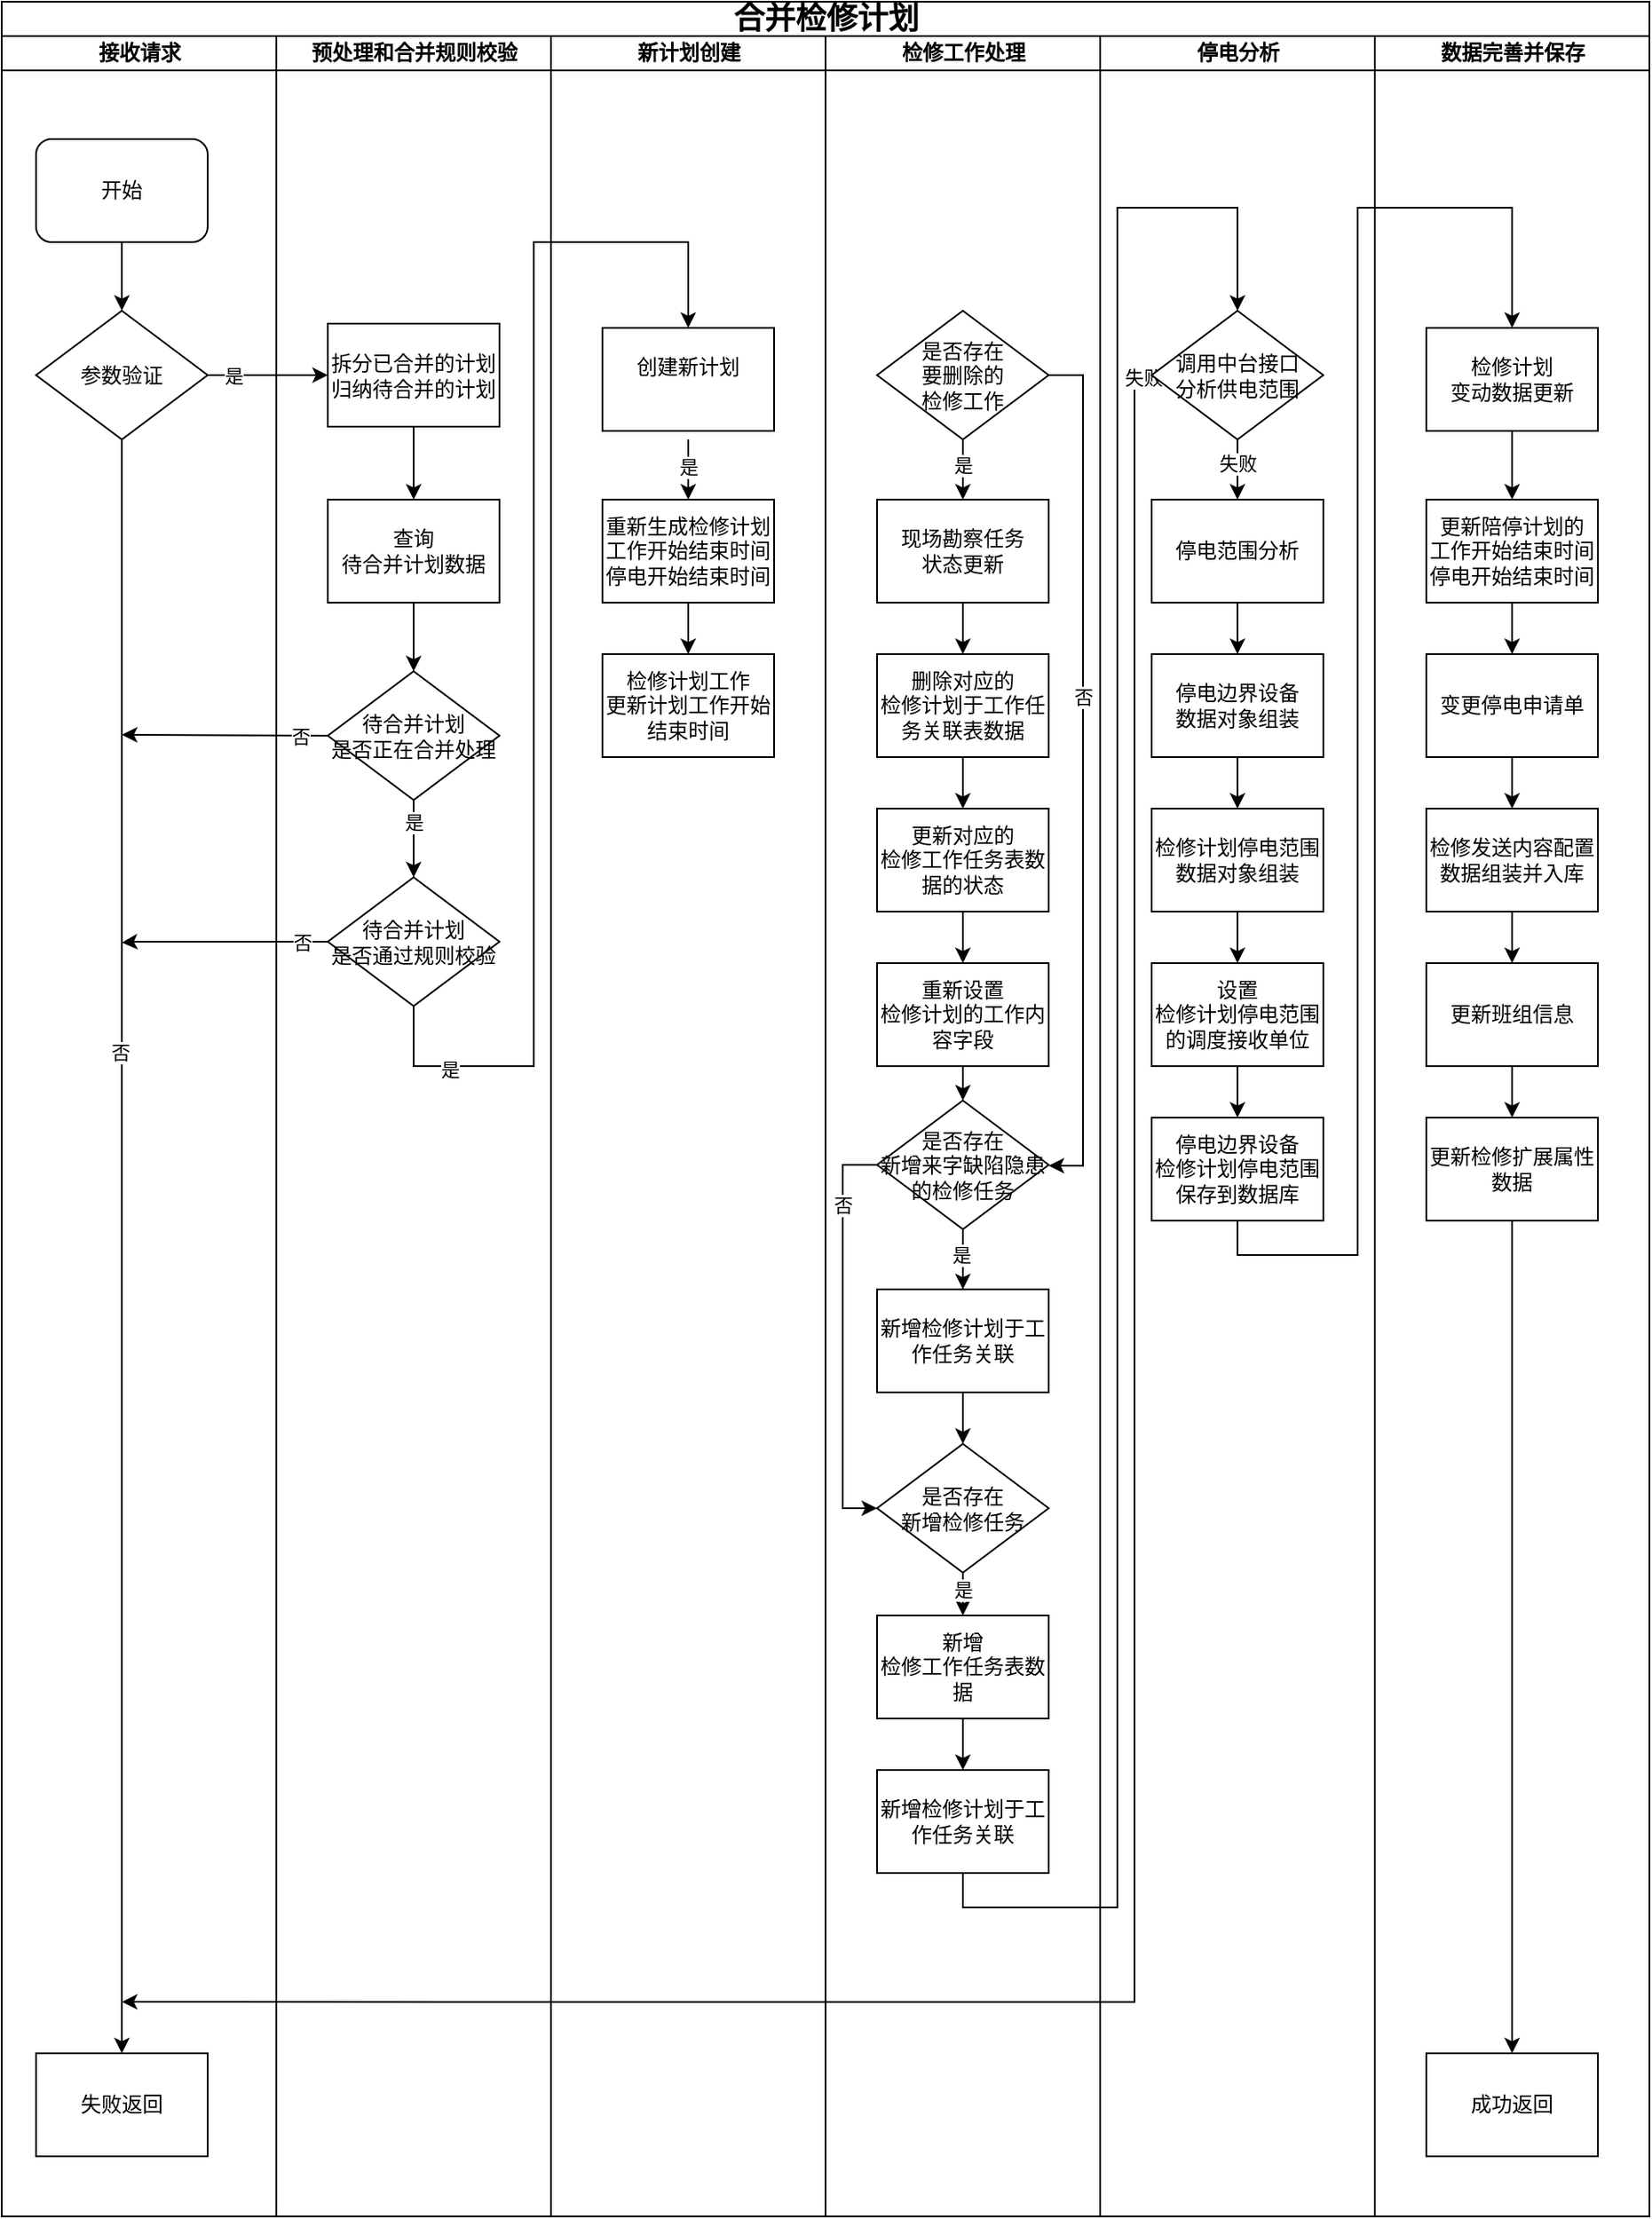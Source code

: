 <mxfile version="26.1.3">
  <diagram name="Page-1" id="74e2e168-ea6b-b213-b513-2b3c1d86103e">
    <mxGraphModel dx="1235" dy="655" grid="1" gridSize="10" guides="1" tooltips="1" connect="1" arrows="1" fold="1" page="1" pageScale="1" pageWidth="1100" pageHeight="850" background="none" math="0" shadow="0">
      <root>
        <mxCell id="0" />
        <mxCell id="1" parent="0" />
        <mxCell id="fE4-dgEbrBtRc29Lr3Ju-1" value="&lt;font style=&quot;font-size: 18px;&quot;&gt;合并检修计划&lt;/font&gt;" style="swimlane;html=1;childLayout=stackLayout;startSize=20;rounded=0;shadow=0;labelBackgroundColor=none;strokeWidth=1;fontFamily=Verdana;fontSize=8;align=center;" vertex="1" parent="1">
          <mxGeometry x="70" y="20" width="960" height="1290" as="geometry" />
        </mxCell>
        <mxCell id="fE4-dgEbrBtRc29Lr3Ju-2" value="接收请求" style="swimlane;html=1;startSize=20;" vertex="1" parent="fE4-dgEbrBtRc29Lr3Ju-1">
          <mxGeometry y="20" width="160" height="1270" as="geometry">
            <mxRectangle y="20" width="40" height="730" as="alternateBounds" />
          </mxGeometry>
        </mxCell>
        <mxCell id="fE4-dgEbrBtRc29Lr3Ju-3" style="edgeStyle=orthogonalEdgeStyle;rounded=0;orthogonalLoop=1;jettySize=auto;html=1;exitX=0.5;exitY=1;exitDx=0;exitDy=0;entryX=0.5;entryY=0;entryDx=0;entryDy=0;" edge="1" parent="fE4-dgEbrBtRc29Lr3Ju-2" source="fE4-dgEbrBtRc29Lr3Ju-4" target="fE4-dgEbrBtRc29Lr3Ju-5">
          <mxGeometry relative="1" as="geometry" />
        </mxCell>
        <mxCell id="fE4-dgEbrBtRc29Lr3Ju-4" value="&lt;font style=&quot;font-size: 12px;&quot;&gt;开始&lt;/font&gt;" style="rounded=1;whiteSpace=wrap;html=1;shadow=0;labelBackgroundColor=none;strokeWidth=1;fontFamily=Verdana;fontSize=8;align=center;" vertex="1" parent="fE4-dgEbrBtRc29Lr3Ju-2">
          <mxGeometry x="20" y="60" width="100" height="60" as="geometry" />
        </mxCell>
        <mxCell id="fE4-dgEbrBtRc29Lr3Ju-5" value="&lt;font style=&quot;font-size: 12px;&quot;&gt;参数验证&lt;/font&gt;" style="rhombus;whiteSpace=wrap;html=1;rounded=0;shadow=0;labelBackgroundColor=none;strokeWidth=1;fontFamily=Verdana;fontSize=8;align=center;" vertex="1" parent="fE4-dgEbrBtRc29Lr3Ju-2">
          <mxGeometry x="20" y="160" width="100" height="75" as="geometry" />
        </mxCell>
        <mxCell id="fE4-dgEbrBtRc29Lr3Ju-6" style="edgeStyle=orthogonalEdgeStyle;rounded=0;orthogonalLoop=1;jettySize=auto;html=1;exitX=0.5;exitY=1;exitDx=0;exitDy=0;entryX=0.5;entryY=0;entryDx=0;entryDy=0;" edge="1" parent="fE4-dgEbrBtRc29Lr3Ju-2" source="fE4-dgEbrBtRc29Lr3Ju-5" target="fE4-dgEbrBtRc29Lr3Ju-8">
          <mxGeometry relative="1" as="geometry">
            <mxPoint x="70" y="980" as="targetPoint" />
          </mxGeometry>
        </mxCell>
        <mxCell id="fE4-dgEbrBtRc29Lr3Ju-7" value="否" style="edgeLabel;html=1;align=center;verticalAlign=middle;resizable=0;points=[];" vertex="1" connectable="0" parent="fE4-dgEbrBtRc29Lr3Ju-6">
          <mxGeometry x="-0.24" y="-1" relative="1" as="geometry">
            <mxPoint as="offset" />
          </mxGeometry>
        </mxCell>
        <mxCell id="fE4-dgEbrBtRc29Lr3Ju-8" value="&lt;span style=&quot;font-size: 12px;&quot;&gt;失败返回&lt;/span&gt;" style="whiteSpace=wrap;html=1;fontSize=8;fontFamily=Verdana;rounded=0;shadow=0;labelBackgroundColor=none;strokeWidth=1;" vertex="1" parent="fE4-dgEbrBtRc29Lr3Ju-2">
          <mxGeometry x="20" y="1175" width="100" height="60" as="geometry" />
        </mxCell>
        <mxCell id="fE4-dgEbrBtRc29Lr3Ju-9" value="预处理和合并规则校验" style="swimlane;html=1;startSize=20;" vertex="1" parent="fE4-dgEbrBtRc29Lr3Ju-1">
          <mxGeometry x="160" y="20" width="160" height="1270" as="geometry" />
        </mxCell>
        <mxCell id="fE4-dgEbrBtRc29Lr3Ju-90" style="edgeStyle=orthogonalEdgeStyle;rounded=0;orthogonalLoop=1;jettySize=auto;html=1;exitX=0.5;exitY=1;exitDx=0;exitDy=0;entryX=0.5;entryY=0;entryDx=0;entryDy=0;" edge="1" parent="fE4-dgEbrBtRc29Lr3Ju-9" source="fE4-dgEbrBtRc29Lr3Ju-87">
          <mxGeometry relative="1" as="geometry">
            <mxPoint x="80" y="270" as="targetPoint" />
          </mxGeometry>
        </mxCell>
        <mxCell id="fE4-dgEbrBtRc29Lr3Ju-87" value="&lt;span style=&quot;font-size: 12px;&quot;&gt;拆分&lt;/span&gt;&lt;span style=&quot;font-size: 12px; background-color: transparent; color: light-dark(rgb(0, 0, 0), rgb(255, 255, 255));&quot;&gt;已合并的计划&lt;/span&gt;&lt;div&gt;&lt;span style=&quot;font-size: 12px;&quot;&gt;归纳待合并的计划&lt;/span&gt;&lt;/div&gt;" style="whiteSpace=wrap;html=1;fontSize=8;fontFamily=Verdana;rounded=0;shadow=0;labelBackgroundColor=none;strokeWidth=1;" vertex="1" parent="fE4-dgEbrBtRc29Lr3Ju-9">
          <mxGeometry x="30" y="167.5" width="100" height="60" as="geometry" />
        </mxCell>
        <mxCell id="fE4-dgEbrBtRc29Lr3Ju-95" style="edgeStyle=orthogonalEdgeStyle;rounded=0;orthogonalLoop=1;jettySize=auto;html=1;exitX=0;exitY=0.5;exitDx=0;exitDy=0;" edge="1" parent="fE4-dgEbrBtRc29Lr3Ju-9" source="fE4-dgEbrBtRc29Lr3Ju-92">
          <mxGeometry relative="1" as="geometry">
            <mxPoint x="-90" y="407" as="targetPoint" />
          </mxGeometry>
        </mxCell>
        <mxCell id="fE4-dgEbrBtRc29Lr3Ju-97" value="否" style="edgeLabel;html=1;align=center;verticalAlign=middle;resizable=0;points=[];" vertex="1" connectable="0" parent="fE4-dgEbrBtRc29Lr3Ju-95">
          <mxGeometry x="-0.728" relative="1" as="geometry">
            <mxPoint as="offset" />
          </mxGeometry>
        </mxCell>
        <mxCell id="fE4-dgEbrBtRc29Lr3Ju-96" style="edgeStyle=orthogonalEdgeStyle;rounded=0;orthogonalLoop=1;jettySize=auto;html=1;" edge="1" parent="fE4-dgEbrBtRc29Lr3Ju-9" source="fE4-dgEbrBtRc29Lr3Ju-93">
          <mxGeometry relative="1" as="geometry">
            <mxPoint x="-90" y="528" as="targetPoint" />
            <Array as="points">
              <mxPoint x="-80" y="528" />
              <mxPoint x="-90" y="528" />
            </Array>
          </mxGeometry>
        </mxCell>
        <mxCell id="fE4-dgEbrBtRc29Lr3Ju-98" value="否" style="edgeLabel;html=1;align=center;verticalAlign=middle;resizable=0;points=[];" vertex="1" connectable="0" parent="fE4-dgEbrBtRc29Lr3Ju-96">
          <mxGeometry x="-0.739" relative="1" as="geometry">
            <mxPoint as="offset" />
          </mxGeometry>
        </mxCell>
        <mxCell id="fE4-dgEbrBtRc29Lr3Ju-92" value="&lt;font style=&quot;font-size: 12px;&quot;&gt;待合并计划&lt;/font&gt;&lt;div&gt;&lt;font style=&quot;font-size: 12px;&quot;&gt;是否正在合并处理&lt;/font&gt;&lt;/div&gt;" style="rhombus;whiteSpace=wrap;html=1;rounded=0;shadow=0;labelBackgroundColor=none;strokeWidth=1;fontFamily=Verdana;fontSize=8;align=center;" vertex="1" parent="fE4-dgEbrBtRc29Lr3Ju-9">
          <mxGeometry x="30" y="370" width="100" height="75" as="geometry" />
        </mxCell>
        <mxCell id="fE4-dgEbrBtRc29Lr3Ju-93" value="&lt;span style=&quot;font-size: 12px;&quot;&gt;待合并计划&lt;/span&gt;&lt;div&gt;&lt;span style=&quot;font-size: 12px;&quot;&gt;是否通过规则校验&lt;/span&gt;&lt;/div&gt;" style="rhombus;whiteSpace=wrap;html=1;rounded=0;shadow=0;labelBackgroundColor=none;strokeWidth=1;fontFamily=Verdana;fontSize=8;align=center;" vertex="1" parent="fE4-dgEbrBtRc29Lr3Ju-9">
          <mxGeometry x="30" y="490" width="100" height="75" as="geometry" />
        </mxCell>
        <mxCell id="fE4-dgEbrBtRc29Lr3Ju-94" style="edgeStyle=orthogonalEdgeStyle;rounded=0;orthogonalLoop=1;jettySize=auto;html=1;exitX=0.5;exitY=1;exitDx=0;exitDy=0;" edge="1" parent="fE4-dgEbrBtRc29Lr3Ju-9" source="fE4-dgEbrBtRc29Lr3Ju-92" target="fE4-dgEbrBtRc29Lr3Ju-93">
          <mxGeometry relative="1" as="geometry" />
        </mxCell>
        <mxCell id="fE4-dgEbrBtRc29Lr3Ju-99" value="是" style="edgeLabel;html=1;align=center;verticalAlign=middle;resizable=0;points=[];" vertex="1" connectable="0" parent="fE4-dgEbrBtRc29Lr3Ju-94">
          <mxGeometry x="-0.415" relative="1" as="geometry">
            <mxPoint as="offset" />
          </mxGeometry>
        </mxCell>
        <mxCell id="fE4-dgEbrBtRc29Lr3Ju-104" style="edgeStyle=orthogonalEdgeStyle;rounded=0;orthogonalLoop=1;jettySize=auto;html=1;exitX=0.5;exitY=1;exitDx=0;exitDy=0;" edge="1" parent="fE4-dgEbrBtRc29Lr3Ju-9" source="fE4-dgEbrBtRc29Lr3Ju-103" target="fE4-dgEbrBtRc29Lr3Ju-92">
          <mxGeometry relative="1" as="geometry" />
        </mxCell>
        <mxCell id="fE4-dgEbrBtRc29Lr3Ju-103" value="&lt;span style=&quot;font-size: 12px;&quot;&gt;查询&lt;/span&gt;&lt;div&gt;&lt;span style=&quot;font-size: 12px;&quot;&gt;待合并计划数据&lt;/span&gt;&lt;/div&gt;" style="whiteSpace=wrap;html=1;fontSize=8;fontFamily=Verdana;rounded=0;shadow=0;labelBackgroundColor=none;strokeWidth=1;" vertex="1" parent="fE4-dgEbrBtRc29Lr3Ju-9">
          <mxGeometry x="30" y="270" width="100" height="60" as="geometry" />
        </mxCell>
        <mxCell id="fE4-dgEbrBtRc29Lr3Ju-13" value="新计划创建" style="swimlane;html=1;startSize=20;" vertex="1" parent="fE4-dgEbrBtRc29Lr3Ju-1">
          <mxGeometry x="320" y="20" width="160" height="1270" as="geometry" />
        </mxCell>
        <mxCell id="fE4-dgEbrBtRc29Lr3Ju-14" style="edgeStyle=orthogonalEdgeStyle;rounded=0;orthogonalLoop=1;jettySize=auto;html=1;exitX=0.5;exitY=1;exitDx=0;exitDy=0;entryX=0.5;entryY=0;entryDx=0;entryDy=0;" edge="1" parent="fE4-dgEbrBtRc29Lr3Ju-13" target="fE4-dgEbrBtRc29Lr3Ju-18">
          <mxGeometry relative="1" as="geometry">
            <mxPoint x="80" y="235" as="sourcePoint" />
          </mxGeometry>
        </mxCell>
        <mxCell id="fE4-dgEbrBtRc29Lr3Ju-15" value="是" style="edgeLabel;html=1;align=center;verticalAlign=middle;resizable=0;points=[];" vertex="1" connectable="0" parent="fE4-dgEbrBtRc29Lr3Ju-14">
          <mxGeometry x="-0.16" relative="1" as="geometry">
            <mxPoint y="1" as="offset" />
          </mxGeometry>
        </mxCell>
        <mxCell id="fE4-dgEbrBtRc29Lr3Ju-17" style="edgeStyle=orthogonalEdgeStyle;rounded=0;orthogonalLoop=1;jettySize=auto;html=1;exitX=0.5;exitY=1;exitDx=0;exitDy=0;entryX=0.5;entryY=0;entryDx=0;entryDy=0;" edge="1" parent="fE4-dgEbrBtRc29Lr3Ju-13" source="fE4-dgEbrBtRc29Lr3Ju-18" target="fE4-dgEbrBtRc29Lr3Ju-20">
          <mxGeometry relative="1" as="geometry" />
        </mxCell>
        <mxCell id="fE4-dgEbrBtRc29Lr3Ju-18" value="&lt;span style=&quot;font-size: 12px;&quot;&gt;重新生成检修计划&lt;/span&gt;&lt;div&gt;&lt;span style=&quot;font-size: 12px;&quot;&gt;工作开始结束时间&lt;/span&gt;&lt;/div&gt;&lt;div&gt;&lt;span style=&quot;font-size: 12px;&quot;&gt;停电开始结束时间&lt;/span&gt;&lt;/div&gt;" style="whiteSpace=wrap;html=1;fontSize=8;fontFamily=Verdana;rounded=0;shadow=0;labelBackgroundColor=none;strokeWidth=1;" vertex="1" parent="fE4-dgEbrBtRc29Lr3Ju-13">
          <mxGeometry x="30" y="270" width="100" height="60" as="geometry" />
        </mxCell>
        <mxCell id="fE4-dgEbrBtRc29Lr3Ju-20" value="&lt;span style=&quot;font-size: 12px;&quot;&gt;检修计划工作&lt;/span&gt;&lt;div&gt;&lt;span style=&quot;font-size: 12px;&quot;&gt;更新&lt;/span&gt;&lt;span style=&quot;font-size: 12px; background-color: transparent; color: light-dark(rgb(0, 0, 0), rgb(255, 255, 255));&quot;&gt;计划工作开始结束时间&lt;/span&gt;&lt;/div&gt;" style="whiteSpace=wrap;html=1;fontSize=8;fontFamily=Verdana;rounded=0;shadow=0;labelBackgroundColor=none;strokeWidth=1;" vertex="1" parent="fE4-dgEbrBtRc29Lr3Ju-13">
          <mxGeometry x="30" y="360" width="100" height="60" as="geometry" />
        </mxCell>
        <mxCell id="fE4-dgEbrBtRc29Lr3Ju-100" value="&lt;span style=&quot;font-size: 12px;&quot;&gt;创建新计划&lt;br&gt;&lt;br&gt;&lt;/span&gt;" style="whiteSpace=wrap;html=1;fontSize=8;fontFamily=Verdana;rounded=0;shadow=0;labelBackgroundColor=none;strokeWidth=1;" vertex="1" parent="fE4-dgEbrBtRc29Lr3Ju-13">
          <mxGeometry x="30" y="170" width="100" height="60" as="geometry" />
        </mxCell>
        <mxCell id="fE4-dgEbrBtRc29Lr3Ju-21" value="检修工作处理" style="swimlane;html=1;startSize=20;" vertex="1" parent="fE4-dgEbrBtRc29Lr3Ju-1">
          <mxGeometry x="480" y="20" width="160" height="1270" as="geometry" />
        </mxCell>
        <mxCell id="fE4-dgEbrBtRc29Lr3Ju-22" style="edgeStyle=orthogonalEdgeStyle;rounded=0;orthogonalLoop=1;jettySize=auto;html=1;exitX=0.5;exitY=1;exitDx=0;exitDy=0;entryX=0.5;entryY=0;entryDx=0;entryDy=0;" edge="1" parent="fE4-dgEbrBtRc29Lr3Ju-21" source="fE4-dgEbrBtRc29Lr3Ju-26" target="fE4-dgEbrBtRc29Lr3Ju-28">
          <mxGeometry relative="1" as="geometry" />
        </mxCell>
        <mxCell id="fE4-dgEbrBtRc29Lr3Ju-23" value="是" style="edgeLabel;html=1;align=center;verticalAlign=middle;resizable=0;points=[];" vertex="1" connectable="0" parent="fE4-dgEbrBtRc29Lr3Ju-22">
          <mxGeometry x="-0.092" relative="1" as="geometry">
            <mxPoint y="-1" as="offset" />
          </mxGeometry>
        </mxCell>
        <mxCell id="fE4-dgEbrBtRc29Lr3Ju-24" style="edgeStyle=orthogonalEdgeStyle;rounded=0;orthogonalLoop=1;jettySize=auto;html=1;exitX=1;exitY=0.5;exitDx=0;exitDy=0;entryX=1;entryY=0.5;entryDx=0;entryDy=0;" edge="1" parent="fE4-dgEbrBtRc29Lr3Ju-21" source="fE4-dgEbrBtRc29Lr3Ju-26" target="fE4-dgEbrBtRc29Lr3Ju-42">
          <mxGeometry relative="1" as="geometry">
            <mxPoint x="140" y="660" as="targetPoint" />
            <Array as="points">
              <mxPoint x="150" y="197" />
              <mxPoint x="150" y="658" />
              <mxPoint x="130" y="658" />
            </Array>
          </mxGeometry>
        </mxCell>
        <mxCell id="fE4-dgEbrBtRc29Lr3Ju-25" value="否" style="edgeLabel;html=1;align=center;verticalAlign=middle;resizable=0;points=[];" vertex="1" connectable="0" parent="fE4-dgEbrBtRc29Lr3Ju-24">
          <mxGeometry x="-0.174" relative="1" as="geometry">
            <mxPoint as="offset" />
          </mxGeometry>
        </mxCell>
        <mxCell id="fE4-dgEbrBtRc29Lr3Ju-26" value="&lt;span style=&quot;font-size: 12px;&quot;&gt;是否存在&lt;br&gt;要删除的&lt;/span&gt;&lt;div&gt;&lt;span style=&quot;font-size: 12px;&quot;&gt;检修工作&lt;/span&gt;&lt;/div&gt;" style="rhombus;whiteSpace=wrap;html=1;rounded=0;shadow=0;labelBackgroundColor=none;strokeWidth=1;fontFamily=Verdana;fontSize=8;align=center;" vertex="1" parent="fE4-dgEbrBtRc29Lr3Ju-21">
          <mxGeometry x="30" y="160" width="100" height="75" as="geometry" />
        </mxCell>
        <mxCell id="fE4-dgEbrBtRc29Lr3Ju-27" style="edgeStyle=orthogonalEdgeStyle;rounded=0;orthogonalLoop=1;jettySize=auto;html=1;exitX=0.5;exitY=1;exitDx=0;exitDy=0;" edge="1" parent="fE4-dgEbrBtRc29Lr3Ju-21" source="fE4-dgEbrBtRc29Lr3Ju-28" target="fE4-dgEbrBtRc29Lr3Ju-30">
          <mxGeometry relative="1" as="geometry" />
        </mxCell>
        <mxCell id="fE4-dgEbrBtRc29Lr3Ju-28" value="&lt;span style=&quot;font-size: 12px;&quot;&gt;现场勘察任务&lt;/span&gt;&lt;div&gt;&lt;span style=&quot;font-size: 12px;&quot;&gt;状态更新&lt;/span&gt;&lt;/div&gt;" style="whiteSpace=wrap;html=1;fontSize=8;fontFamily=Verdana;rounded=0;shadow=0;labelBackgroundColor=none;strokeWidth=1;" vertex="1" parent="fE4-dgEbrBtRc29Lr3Ju-21">
          <mxGeometry x="30" y="270" width="100" height="60" as="geometry" />
        </mxCell>
        <mxCell id="fE4-dgEbrBtRc29Lr3Ju-29" style="edgeStyle=orthogonalEdgeStyle;rounded=0;orthogonalLoop=1;jettySize=auto;html=1;exitX=0.5;exitY=1;exitDx=0;exitDy=0;entryX=0.5;entryY=0;entryDx=0;entryDy=0;" edge="1" parent="fE4-dgEbrBtRc29Lr3Ju-21" source="fE4-dgEbrBtRc29Lr3Ju-30" target="fE4-dgEbrBtRc29Lr3Ju-32">
          <mxGeometry relative="1" as="geometry" />
        </mxCell>
        <mxCell id="fE4-dgEbrBtRc29Lr3Ju-30" value="&lt;span style=&quot;font-size: 12px;&quot;&gt;删除对应的&lt;/span&gt;&lt;div&gt;&lt;span style=&quot;font-size: 12px;&quot;&gt;检修计划于工作任务关联表数据&lt;/span&gt;&lt;/div&gt;" style="whiteSpace=wrap;html=1;fontSize=8;fontFamily=Verdana;rounded=0;shadow=0;labelBackgroundColor=none;strokeWidth=1;" vertex="1" parent="fE4-dgEbrBtRc29Lr3Ju-21">
          <mxGeometry x="30" y="360" width="100" height="60" as="geometry" />
        </mxCell>
        <mxCell id="fE4-dgEbrBtRc29Lr3Ju-31" style="edgeStyle=orthogonalEdgeStyle;rounded=0;orthogonalLoop=1;jettySize=auto;html=1;exitX=0.5;exitY=1;exitDx=0;exitDy=0;entryX=0.5;entryY=0;entryDx=0;entryDy=0;" edge="1" parent="fE4-dgEbrBtRc29Lr3Ju-21" source="fE4-dgEbrBtRc29Lr3Ju-32" target="fE4-dgEbrBtRc29Lr3Ju-34">
          <mxGeometry relative="1" as="geometry" />
        </mxCell>
        <mxCell id="fE4-dgEbrBtRc29Lr3Ju-32" value="&lt;span style=&quot;font-size: 12px;&quot;&gt;更新对应的&lt;/span&gt;&lt;div&gt;&lt;span style=&quot;font-size: 12px;&quot;&gt;检修工作任务表数据的状态&lt;/span&gt;&lt;/div&gt;" style="whiteSpace=wrap;html=1;fontSize=8;fontFamily=Verdana;rounded=0;shadow=0;labelBackgroundColor=none;strokeWidth=1;" vertex="1" parent="fE4-dgEbrBtRc29Lr3Ju-21">
          <mxGeometry x="30" y="450" width="100" height="60" as="geometry" />
        </mxCell>
        <mxCell id="fE4-dgEbrBtRc29Lr3Ju-33" style="edgeStyle=orthogonalEdgeStyle;rounded=0;orthogonalLoop=1;jettySize=auto;html=1;exitX=0.5;exitY=1;exitDx=0;exitDy=0;entryX=0.5;entryY=0;entryDx=0;entryDy=0;" edge="1" parent="fE4-dgEbrBtRc29Lr3Ju-21" source="fE4-dgEbrBtRc29Lr3Ju-34" target="fE4-dgEbrBtRc29Lr3Ju-42">
          <mxGeometry relative="1" as="geometry" />
        </mxCell>
        <mxCell id="fE4-dgEbrBtRc29Lr3Ju-34" value="&lt;span style=&quot;font-size: 12px;&quot;&gt;重新设置&lt;/span&gt;&lt;div&gt;&lt;span style=&quot;font-size: 12px;&quot;&gt;检修计划的工作内容字段&lt;/span&gt;&lt;/div&gt;" style="whiteSpace=wrap;html=1;fontSize=8;fontFamily=Verdana;rounded=0;shadow=0;labelBackgroundColor=none;strokeWidth=1;" vertex="1" parent="fE4-dgEbrBtRc29Lr3Ju-21">
          <mxGeometry x="30" y="540" width="100" height="60" as="geometry" />
        </mxCell>
        <mxCell id="fE4-dgEbrBtRc29Lr3Ju-35" value="&lt;span style=&quot;font-size: 12px;&quot;&gt;是否存在&lt;/span&gt;&lt;div&gt;&lt;span style=&quot;font-size: 12px;&quot;&gt;新增&lt;/span&gt;&lt;span style=&quot;font-size: 12px; background-color: transparent; color: light-dark(rgb(0, 0, 0), rgb(255, 255, 255));&quot;&gt;检修任务&lt;/span&gt;&lt;/div&gt;" style="rhombus;whiteSpace=wrap;html=1;rounded=0;shadow=0;labelBackgroundColor=none;strokeWidth=1;fontFamily=Verdana;fontSize=8;align=center;" vertex="1" parent="fE4-dgEbrBtRc29Lr3Ju-21">
          <mxGeometry x="30" y="820" width="100" height="75" as="geometry" />
        </mxCell>
        <mxCell id="fE4-dgEbrBtRc29Lr3Ju-36" value="&lt;div&gt;&lt;span style=&quot;font-size: 12px;&quot;&gt;新增&lt;/span&gt;&lt;/div&gt;&lt;div&gt;&lt;span style=&quot;font-size: 12px;&quot;&gt;检修工作任务表数据&lt;/span&gt;&lt;/div&gt;" style="whiteSpace=wrap;html=1;fontSize=8;fontFamily=Verdana;rounded=0;shadow=0;labelBackgroundColor=none;strokeWidth=1;" vertex="1" parent="fE4-dgEbrBtRc29Lr3Ju-21">
          <mxGeometry x="30" y="920" width="100" height="60" as="geometry" />
        </mxCell>
        <mxCell id="fE4-dgEbrBtRc29Lr3Ju-37" value="&lt;span style=&quot;font-size: 12px;&quot;&gt;新增检修计划于工作任务关联&lt;/span&gt;" style="whiteSpace=wrap;html=1;fontSize=8;fontFamily=Verdana;rounded=0;shadow=0;labelBackgroundColor=none;strokeWidth=1;" vertex="1" parent="fE4-dgEbrBtRc29Lr3Ju-21">
          <mxGeometry x="30" y="1010" width="100" height="60" as="geometry" />
        </mxCell>
        <mxCell id="fE4-dgEbrBtRc29Lr3Ju-38" style="edgeStyle=orthogonalEdgeStyle;rounded=0;orthogonalLoop=1;jettySize=auto;html=1;entryX=1;entryY=0.5;entryDx=0;entryDy=0;" edge="1" parent="fE4-dgEbrBtRc29Lr3Ju-21" source="fE4-dgEbrBtRc29Lr3Ju-39" target="fE4-dgEbrBtRc29Lr3Ju-42">
          <mxGeometry relative="1" as="geometry">
            <Array as="points">
              <mxPoint x="80" y="657" />
            </Array>
          </mxGeometry>
        </mxCell>
        <mxCell id="fE4-dgEbrBtRc29Lr3Ju-39" value="&lt;div&gt;&lt;span style=&quot;font-size: 12px;&quot;&gt;新增检修计划于工作任务关联&lt;/span&gt;&lt;/div&gt;" style="whiteSpace=wrap;html=1;fontSize=8;fontFamily=Verdana;rounded=0;shadow=0;labelBackgroundColor=none;strokeWidth=1;" vertex="1" parent="fE4-dgEbrBtRc29Lr3Ju-21">
          <mxGeometry x="30" y="730" width="100" height="60" as="geometry" />
        </mxCell>
        <mxCell id="fE4-dgEbrBtRc29Lr3Ju-40" style="edgeStyle=orthogonalEdgeStyle;rounded=0;orthogonalLoop=1;jettySize=auto;html=1;exitX=0;exitY=0.5;exitDx=0;exitDy=0;entryX=0;entryY=0.5;entryDx=0;entryDy=0;" edge="1" parent="fE4-dgEbrBtRc29Lr3Ju-21" source="fE4-dgEbrBtRc29Lr3Ju-42" target="fE4-dgEbrBtRc29Lr3Ju-35">
          <mxGeometry relative="1" as="geometry" />
        </mxCell>
        <mxCell id="fE4-dgEbrBtRc29Lr3Ju-41" value="否" style="edgeLabel;html=1;align=center;verticalAlign=middle;resizable=0;points=[];" vertex="1" connectable="0" parent="fE4-dgEbrBtRc29Lr3Ju-40">
          <mxGeometry x="-0.637" relative="1" as="geometry">
            <mxPoint as="offset" />
          </mxGeometry>
        </mxCell>
        <mxCell id="fE4-dgEbrBtRc29Lr3Ju-42" value="&lt;span style=&quot;font-size: 12px;&quot;&gt;是否存在&lt;/span&gt;&lt;div&gt;&lt;span style=&quot;font-size: 12px;&quot;&gt;新增来字缺陷隐患&lt;/span&gt;&lt;/div&gt;&lt;div&gt;&lt;span style=&quot;font-size: 12px;&quot;&gt;的检修任务&lt;/span&gt;&lt;/div&gt;" style="rhombus;whiteSpace=wrap;html=1;rounded=0;shadow=0;labelBackgroundColor=none;strokeWidth=1;fontFamily=Verdana;fontSize=8;align=center;" vertex="1" parent="fE4-dgEbrBtRc29Lr3Ju-21">
          <mxGeometry x="30" y="620" width="100" height="75" as="geometry" />
        </mxCell>
        <mxCell id="fE4-dgEbrBtRc29Lr3Ju-43" style="edgeStyle=orthogonalEdgeStyle;rounded=0;orthogonalLoop=1;jettySize=auto;html=1;exitX=0.5;exitY=1;exitDx=0;exitDy=0;entryX=0.5;entryY=0;entryDx=0;entryDy=0;" edge="1" parent="fE4-dgEbrBtRc29Lr3Ju-21" source="fE4-dgEbrBtRc29Lr3Ju-35" target="fE4-dgEbrBtRc29Lr3Ju-36">
          <mxGeometry relative="1" as="geometry" />
        </mxCell>
        <mxCell id="fE4-dgEbrBtRc29Lr3Ju-44" value="是" style="edgeLabel;html=1;align=center;verticalAlign=middle;resizable=0;points=[];" vertex="1" connectable="0" parent="fE4-dgEbrBtRc29Lr3Ju-43">
          <mxGeometry x="-0.2" relative="1" as="geometry">
            <mxPoint as="offset" />
          </mxGeometry>
        </mxCell>
        <mxCell id="fE4-dgEbrBtRc29Lr3Ju-45" style="edgeStyle=orthogonalEdgeStyle;rounded=0;orthogonalLoop=1;jettySize=auto;html=1;exitX=0.5;exitY=1;exitDx=0;exitDy=0;entryX=0.5;entryY=0;entryDx=0;entryDy=0;" edge="1" parent="fE4-dgEbrBtRc29Lr3Ju-21" source="fE4-dgEbrBtRc29Lr3Ju-36" target="fE4-dgEbrBtRc29Lr3Ju-37">
          <mxGeometry relative="1" as="geometry" />
        </mxCell>
        <mxCell id="fE4-dgEbrBtRc29Lr3Ju-46" style="edgeStyle=orthogonalEdgeStyle;rounded=0;orthogonalLoop=1;jettySize=auto;html=1;exitX=0.5;exitY=1;exitDx=0;exitDy=0;entryX=0.5;entryY=0;entryDx=0;entryDy=0;" edge="1" parent="fE4-dgEbrBtRc29Lr3Ju-21" source="fE4-dgEbrBtRc29Lr3Ju-39" target="fE4-dgEbrBtRc29Lr3Ju-35">
          <mxGeometry relative="1" as="geometry">
            <mxPoint x="240" y="360" as="targetPoint" />
          </mxGeometry>
        </mxCell>
        <mxCell id="fE4-dgEbrBtRc29Lr3Ju-47" style="edgeStyle=orthogonalEdgeStyle;rounded=0;orthogonalLoop=1;jettySize=auto;html=1;exitX=0.5;exitY=1;exitDx=0;exitDy=0;entryX=0.5;entryY=0;entryDx=0;entryDy=0;" edge="1" parent="fE4-dgEbrBtRc29Lr3Ju-21" source="fE4-dgEbrBtRc29Lr3Ju-42" target="fE4-dgEbrBtRc29Lr3Ju-39">
          <mxGeometry relative="1" as="geometry" />
        </mxCell>
        <mxCell id="fE4-dgEbrBtRc29Lr3Ju-48" value="是" style="edgeLabel;html=1;align=center;verticalAlign=middle;resizable=0;points=[];" vertex="1" connectable="0" parent="fE4-dgEbrBtRc29Lr3Ju-47">
          <mxGeometry x="-0.168" y="-1" relative="1" as="geometry">
            <mxPoint as="offset" />
          </mxGeometry>
        </mxCell>
        <mxCell id="fE4-dgEbrBtRc29Lr3Ju-49" value="停电分析" style="swimlane;html=1;startSize=20;" vertex="1" parent="fE4-dgEbrBtRc29Lr3Ju-1">
          <mxGeometry x="640" y="20" width="160" height="1270" as="geometry" />
        </mxCell>
        <mxCell id="fE4-dgEbrBtRc29Lr3Ju-50" style="edgeStyle=orthogonalEdgeStyle;rounded=0;orthogonalLoop=1;jettySize=auto;html=1;exitX=0.5;exitY=1;exitDx=0;exitDy=0;entryX=0.5;entryY=0;entryDx=0;entryDy=0;" edge="1" parent="fE4-dgEbrBtRc29Lr3Ju-49" source="fE4-dgEbrBtRc29Lr3Ju-54" target="fE4-dgEbrBtRc29Lr3Ju-56">
          <mxGeometry relative="1" as="geometry" />
        </mxCell>
        <mxCell id="fE4-dgEbrBtRc29Lr3Ju-51" value="失败" style="edgeLabel;html=1;align=center;verticalAlign=middle;resizable=0;points=[];" vertex="1" connectable="0" parent="fE4-dgEbrBtRc29Lr3Ju-50">
          <mxGeometry x="-0.215" relative="1" as="geometry">
            <mxPoint as="offset" />
          </mxGeometry>
        </mxCell>
        <mxCell id="fE4-dgEbrBtRc29Lr3Ju-52" style="edgeStyle=orthogonalEdgeStyle;rounded=0;orthogonalLoop=1;jettySize=auto;html=1;exitX=0;exitY=0.5;exitDx=0;exitDy=0;" edge="1" parent="fE4-dgEbrBtRc29Lr3Ju-49" source="fE4-dgEbrBtRc29Lr3Ju-54">
          <mxGeometry relative="1" as="geometry">
            <mxPoint x="-570" y="1145.053" as="targetPoint" />
            <Array as="points">
              <mxPoint x="20" y="197" />
              <mxPoint x="20" y="1145" />
            </Array>
          </mxGeometry>
        </mxCell>
        <mxCell id="fE4-dgEbrBtRc29Lr3Ju-53" value="失败" style="edgeLabel;html=1;align=center;verticalAlign=middle;resizable=0;points=[];" vertex="1" connectable="0" parent="fE4-dgEbrBtRc29Lr3Ju-52">
          <mxGeometry x="-0.993" y="1" relative="1" as="geometry">
            <mxPoint as="offset" />
          </mxGeometry>
        </mxCell>
        <mxCell id="fE4-dgEbrBtRc29Lr3Ju-54" value="&lt;span style=&quot;font-size: 12px;&quot;&gt;调用中台接口&lt;/span&gt;&lt;div&gt;&lt;span style=&quot;font-size: 12px;&quot;&gt;分析供电范围&lt;/span&gt;&lt;/div&gt;" style="rhombus;whiteSpace=wrap;html=1;rounded=0;shadow=0;labelBackgroundColor=none;strokeWidth=1;fontFamily=Verdana;fontSize=8;align=center;" vertex="1" parent="fE4-dgEbrBtRc29Lr3Ju-49">
          <mxGeometry x="30" y="160" width="100" height="75" as="geometry" />
        </mxCell>
        <mxCell id="fE4-dgEbrBtRc29Lr3Ju-55" style="edgeStyle=orthogonalEdgeStyle;rounded=0;orthogonalLoop=1;jettySize=auto;html=1;exitX=0.5;exitY=1;exitDx=0;exitDy=0;entryX=0.5;entryY=0;entryDx=0;entryDy=0;" edge="1" parent="fE4-dgEbrBtRc29Lr3Ju-49" source="fE4-dgEbrBtRc29Lr3Ju-56" target="fE4-dgEbrBtRc29Lr3Ju-58">
          <mxGeometry relative="1" as="geometry" />
        </mxCell>
        <mxCell id="fE4-dgEbrBtRc29Lr3Ju-56" value="&lt;div&gt;&lt;span style=&quot;font-size: 12px;&quot;&gt;停电范围分析&lt;/span&gt;&lt;/div&gt;" style="whiteSpace=wrap;html=1;fontSize=8;fontFamily=Verdana;rounded=0;shadow=0;labelBackgroundColor=none;strokeWidth=1;" vertex="1" parent="fE4-dgEbrBtRc29Lr3Ju-49">
          <mxGeometry x="30" y="270" width="100" height="60" as="geometry" />
        </mxCell>
        <mxCell id="fE4-dgEbrBtRc29Lr3Ju-57" style="edgeStyle=orthogonalEdgeStyle;rounded=0;orthogonalLoop=1;jettySize=auto;html=1;exitX=0.5;exitY=1;exitDx=0;exitDy=0;entryX=0.5;entryY=0;entryDx=0;entryDy=0;" edge="1" parent="fE4-dgEbrBtRc29Lr3Ju-49" source="fE4-dgEbrBtRc29Lr3Ju-58" target="fE4-dgEbrBtRc29Lr3Ju-60">
          <mxGeometry relative="1" as="geometry" />
        </mxCell>
        <mxCell id="fE4-dgEbrBtRc29Lr3Ju-58" value="&lt;div&gt;&lt;span style=&quot;font-size: 12px;&quot;&gt;停电边界设备&lt;/span&gt;&lt;/div&gt;&lt;div&gt;&lt;span style=&quot;font-size: 12px;&quot;&gt;数据对象组装&lt;/span&gt;&lt;/div&gt;" style="whiteSpace=wrap;html=1;fontSize=8;fontFamily=Verdana;rounded=0;shadow=0;labelBackgroundColor=none;strokeWidth=1;" vertex="1" parent="fE4-dgEbrBtRc29Lr3Ju-49">
          <mxGeometry x="30" y="360" width="100" height="60" as="geometry" />
        </mxCell>
        <mxCell id="fE4-dgEbrBtRc29Lr3Ju-59" style="edgeStyle=orthogonalEdgeStyle;rounded=0;orthogonalLoop=1;jettySize=auto;html=1;exitX=0.5;exitY=1;exitDx=0;exitDy=0;entryX=0.5;entryY=0;entryDx=0;entryDy=0;" edge="1" parent="fE4-dgEbrBtRc29Lr3Ju-49" source="fE4-dgEbrBtRc29Lr3Ju-60" target="fE4-dgEbrBtRc29Lr3Ju-62">
          <mxGeometry relative="1" as="geometry" />
        </mxCell>
        <mxCell id="fE4-dgEbrBtRc29Lr3Ju-60" value="&lt;div&gt;&lt;span style=&quot;font-size: 12px;&quot;&gt;检修计划停电范围&lt;/span&gt;&lt;/div&gt;&lt;div&gt;&lt;span style=&quot;font-size: 12px;&quot;&gt;数据对象组装&lt;/span&gt;&lt;/div&gt;" style="whiteSpace=wrap;html=1;fontSize=8;fontFamily=Verdana;rounded=0;shadow=0;labelBackgroundColor=none;strokeWidth=1;" vertex="1" parent="fE4-dgEbrBtRc29Lr3Ju-49">
          <mxGeometry x="30" y="450" width="100" height="60" as="geometry" />
        </mxCell>
        <mxCell id="fE4-dgEbrBtRc29Lr3Ju-61" value="" style="edgeStyle=orthogonalEdgeStyle;rounded=0;orthogonalLoop=1;jettySize=auto;html=1;" edge="1" parent="fE4-dgEbrBtRc29Lr3Ju-49" source="fE4-dgEbrBtRc29Lr3Ju-62" target="fE4-dgEbrBtRc29Lr3Ju-63">
          <mxGeometry relative="1" as="geometry" />
        </mxCell>
        <mxCell id="fE4-dgEbrBtRc29Lr3Ju-62" value="&lt;span style=&quot;font-size: 12px;&quot;&gt;设置&lt;/span&gt;&lt;div&gt;&lt;span style=&quot;font-size: 12px;&quot;&gt;检修计划停电范围&lt;/span&gt;&lt;/div&gt;&lt;div&gt;&lt;span style=&quot;font-size: 12px;&quot;&gt;的调度接收单位&lt;/span&gt;&lt;/div&gt;" style="whiteSpace=wrap;html=1;fontSize=8;fontFamily=Verdana;rounded=0;shadow=0;labelBackgroundColor=none;strokeWidth=1;" vertex="1" parent="fE4-dgEbrBtRc29Lr3Ju-49">
          <mxGeometry x="30" y="540" width="100" height="60" as="geometry" />
        </mxCell>
        <mxCell id="fE4-dgEbrBtRc29Lr3Ju-63" value="&lt;div&gt;&lt;span style=&quot;font-size: 12px;&quot;&gt;停电边界设备&lt;/span&gt;&lt;/div&gt;&lt;div&gt;&lt;span style=&quot;font-size: 12px;&quot;&gt;检修计划停电范围&lt;/span&gt;&lt;span style=&quot;font-size: 12px;&quot;&gt;&lt;/span&gt;&lt;/div&gt;&lt;div&gt;&lt;span style=&quot;font-size: 12px;&quot;&gt;保存到数据库&lt;/span&gt;&lt;/div&gt;" style="whiteSpace=wrap;html=1;fontSize=8;fontFamily=Verdana;rounded=0;shadow=0;labelBackgroundColor=none;strokeWidth=1;" vertex="1" parent="fE4-dgEbrBtRc29Lr3Ju-49">
          <mxGeometry x="30" y="630" width="100" height="60" as="geometry" />
        </mxCell>
        <mxCell id="fE4-dgEbrBtRc29Lr3Ju-64" value="" style="edgeStyle=orthogonalEdgeStyle;rounded=0;orthogonalLoop=1;jettySize=auto;html=1;" edge="1" parent="fE4-dgEbrBtRc29Lr3Ju-1" source="fE4-dgEbrBtRc29Lr3Ju-5">
          <mxGeometry relative="1" as="geometry">
            <mxPoint x="190" y="217.5" as="targetPoint" />
          </mxGeometry>
        </mxCell>
        <mxCell id="fE4-dgEbrBtRc29Lr3Ju-65" value="是" style="edgeLabel;html=1;align=center;verticalAlign=middle;resizable=0;points=[];" vertex="1" connectable="0" parent="fE4-dgEbrBtRc29Lr3Ju-64">
          <mxGeometry x="-0.577" relative="1" as="geometry">
            <mxPoint as="offset" />
          </mxGeometry>
        </mxCell>
        <mxCell id="fE4-dgEbrBtRc29Lr3Ju-70" value="数据完善并保存" style="swimlane;html=1;startSize=20;" vertex="1" parent="fE4-dgEbrBtRc29Lr3Ju-1">
          <mxGeometry x="800" y="20" width="160" height="1270" as="geometry" />
        </mxCell>
        <mxCell id="fE4-dgEbrBtRc29Lr3Ju-71" style="edgeStyle=orthogonalEdgeStyle;rounded=0;orthogonalLoop=1;jettySize=auto;html=1;exitX=0.5;exitY=1;exitDx=0;exitDy=0;entryX=0.5;entryY=0;entryDx=0;entryDy=0;" edge="1" parent="fE4-dgEbrBtRc29Lr3Ju-70" source="fE4-dgEbrBtRc29Lr3Ju-72" target="fE4-dgEbrBtRc29Lr3Ju-74">
          <mxGeometry relative="1" as="geometry" />
        </mxCell>
        <mxCell id="fE4-dgEbrBtRc29Lr3Ju-72" value="&lt;div&gt;&lt;span style=&quot;font-size: 12px;&quot;&gt;检修计划&lt;/span&gt;&lt;/div&gt;&lt;div&gt;&lt;span style=&quot;font-size: 12px;&quot;&gt;变动数据更新&lt;/span&gt;&lt;/div&gt;" style="whiteSpace=wrap;html=1;fontSize=8;fontFamily=Verdana;rounded=0;shadow=0;labelBackgroundColor=none;strokeWidth=1;" vertex="1" parent="fE4-dgEbrBtRc29Lr3Ju-70">
          <mxGeometry x="30" y="170" width="100" height="60" as="geometry" />
        </mxCell>
        <mxCell id="fE4-dgEbrBtRc29Lr3Ju-73" style="edgeStyle=orthogonalEdgeStyle;rounded=0;orthogonalLoop=1;jettySize=auto;html=1;exitX=0.5;exitY=1;exitDx=0;exitDy=0;entryX=0.5;entryY=0;entryDx=0;entryDy=0;" edge="1" parent="fE4-dgEbrBtRc29Lr3Ju-70" source="fE4-dgEbrBtRc29Lr3Ju-74" target="fE4-dgEbrBtRc29Lr3Ju-76">
          <mxGeometry relative="1" as="geometry" />
        </mxCell>
        <mxCell id="fE4-dgEbrBtRc29Lr3Ju-74" value="&lt;span style=&quot;font-size: 12px;&quot;&gt;更新陪停计划的&lt;/span&gt;&lt;div&gt;&lt;div&gt;&lt;span style=&quot;font-size: 12px;&quot;&gt;工作开始结束时间&lt;/span&gt;&lt;/div&gt;&lt;div&gt;&lt;span style=&quot;font-size: 12px;&quot;&gt;停电开始结束时间&lt;/span&gt;&lt;/div&gt;&lt;/div&gt;" style="whiteSpace=wrap;html=1;fontSize=8;fontFamily=Verdana;rounded=0;shadow=0;labelBackgroundColor=none;strokeWidth=1;" vertex="1" parent="fE4-dgEbrBtRc29Lr3Ju-70">
          <mxGeometry x="30" y="270" width="100" height="60" as="geometry" />
        </mxCell>
        <mxCell id="fE4-dgEbrBtRc29Lr3Ju-75" style="edgeStyle=orthogonalEdgeStyle;rounded=0;orthogonalLoop=1;jettySize=auto;html=1;exitX=0.5;exitY=1;exitDx=0;exitDy=0;entryX=0.5;entryY=0;entryDx=0;entryDy=0;" edge="1" parent="fE4-dgEbrBtRc29Lr3Ju-70" source="fE4-dgEbrBtRc29Lr3Ju-76" target="fE4-dgEbrBtRc29Lr3Ju-78">
          <mxGeometry relative="1" as="geometry" />
        </mxCell>
        <mxCell id="fE4-dgEbrBtRc29Lr3Ju-76" value="&lt;span style=&quot;font-size: 12px;&quot;&gt;变更停电申请单&lt;/span&gt;" style="whiteSpace=wrap;html=1;fontSize=8;fontFamily=Verdana;rounded=0;shadow=0;labelBackgroundColor=none;strokeWidth=1;" vertex="1" parent="fE4-dgEbrBtRc29Lr3Ju-70">
          <mxGeometry x="30" y="360" width="100" height="60" as="geometry" />
        </mxCell>
        <mxCell id="fE4-dgEbrBtRc29Lr3Ju-77" value="" style="edgeStyle=orthogonalEdgeStyle;rounded=0;orthogonalLoop=1;jettySize=auto;html=1;" edge="1" parent="fE4-dgEbrBtRc29Lr3Ju-70" source="fE4-dgEbrBtRc29Lr3Ju-78" target="fE4-dgEbrBtRc29Lr3Ju-80">
          <mxGeometry relative="1" as="geometry" />
        </mxCell>
        <mxCell id="fE4-dgEbrBtRc29Lr3Ju-78" value="&lt;div&gt;&lt;span style=&quot;font-size: 12px;&quot;&gt;检修发送内容配置&lt;/span&gt;&lt;/div&gt;&lt;div&gt;&lt;span style=&quot;font-size: 12px;&quot;&gt;数据组装并入库&lt;/span&gt;&lt;/div&gt;" style="whiteSpace=wrap;html=1;fontSize=8;fontFamily=Verdana;rounded=0;shadow=0;labelBackgroundColor=none;strokeWidth=1;" vertex="1" parent="fE4-dgEbrBtRc29Lr3Ju-70">
          <mxGeometry x="30" y="450" width="100" height="60" as="geometry" />
        </mxCell>
        <mxCell id="fE4-dgEbrBtRc29Lr3Ju-79" style="edgeStyle=orthogonalEdgeStyle;rounded=0;orthogonalLoop=1;jettySize=auto;html=1;exitX=0.5;exitY=1;exitDx=0;exitDy=0;entryX=0.5;entryY=0;entryDx=0;entryDy=0;" edge="1" parent="fE4-dgEbrBtRc29Lr3Ju-70" source="fE4-dgEbrBtRc29Lr3Ju-80" target="fE4-dgEbrBtRc29Lr3Ju-82">
          <mxGeometry relative="1" as="geometry" />
        </mxCell>
        <mxCell id="fE4-dgEbrBtRc29Lr3Ju-80" value="&lt;div&gt;&lt;span style=&quot;font-size: 12px;&quot;&gt;更新班组信息&lt;/span&gt;&lt;/div&gt;" style="whiteSpace=wrap;html=1;fontSize=8;fontFamily=Verdana;rounded=0;shadow=0;labelBackgroundColor=none;strokeWidth=1;" vertex="1" parent="fE4-dgEbrBtRc29Lr3Ju-70">
          <mxGeometry x="30" y="540" width="100" height="60" as="geometry" />
        </mxCell>
        <mxCell id="fE4-dgEbrBtRc29Lr3Ju-81" style="edgeStyle=orthogonalEdgeStyle;rounded=0;orthogonalLoop=1;jettySize=auto;html=1;exitX=0.5;exitY=1;exitDx=0;exitDy=0;entryX=0.5;entryY=0;entryDx=0;entryDy=0;" edge="1" parent="fE4-dgEbrBtRc29Lr3Ju-70" source="fE4-dgEbrBtRc29Lr3Ju-82" target="fE4-dgEbrBtRc29Lr3Ju-83">
          <mxGeometry relative="1" as="geometry">
            <mxPoint x="80" y="800" as="targetPoint" />
          </mxGeometry>
        </mxCell>
        <mxCell id="fE4-dgEbrBtRc29Lr3Ju-82" value="&lt;span style=&quot;font-size: 12px;&quot;&gt;更新检修扩展属性&lt;/span&gt;&lt;div&gt;&lt;span style=&quot;font-size: 12px;&quot;&gt;数据&lt;/span&gt;&lt;/div&gt;" style="whiteSpace=wrap;html=1;fontSize=8;fontFamily=Verdana;rounded=0;shadow=0;labelBackgroundColor=none;strokeWidth=1;" vertex="1" parent="fE4-dgEbrBtRc29Lr3Ju-70">
          <mxGeometry x="30" y="630" width="100" height="60" as="geometry" />
        </mxCell>
        <mxCell id="fE4-dgEbrBtRc29Lr3Ju-83" value="&lt;span style=&quot;font-size: 12px;&quot;&gt;成功返回&lt;/span&gt;" style="whiteSpace=wrap;html=1;fontSize=8;fontFamily=Verdana;rounded=0;shadow=0;labelBackgroundColor=none;strokeWidth=1;" vertex="1" parent="fE4-dgEbrBtRc29Lr3Ju-70">
          <mxGeometry x="30" y="1175" width="100" height="60" as="geometry" />
        </mxCell>
        <mxCell id="fE4-dgEbrBtRc29Lr3Ju-84" style="edgeStyle=orthogonalEdgeStyle;rounded=0;orthogonalLoop=1;jettySize=auto;html=1;exitX=0.5;exitY=1;exitDx=0;exitDy=0;entryX=0.5;entryY=0;entryDx=0;entryDy=0;" edge="1" parent="fE4-dgEbrBtRc29Lr3Ju-1" source="fE4-dgEbrBtRc29Lr3Ju-37" target="fE4-dgEbrBtRc29Lr3Ju-54">
          <mxGeometry relative="1" as="geometry">
            <Array as="points">
              <mxPoint x="560" y="1110" />
              <mxPoint x="650" y="1110" />
              <mxPoint x="650" y="120" />
              <mxPoint x="720" y="120" />
            </Array>
          </mxGeometry>
        </mxCell>
        <mxCell id="fE4-dgEbrBtRc29Lr3Ju-85" style="edgeStyle=orthogonalEdgeStyle;rounded=0;orthogonalLoop=1;jettySize=auto;html=1;exitX=0.5;exitY=1;exitDx=0;exitDy=0;entryX=0.5;entryY=0;entryDx=0;entryDy=0;" edge="1" parent="fE4-dgEbrBtRc29Lr3Ju-1" source="fE4-dgEbrBtRc29Lr3Ju-63" target="fE4-dgEbrBtRc29Lr3Ju-72">
          <mxGeometry relative="1" as="geometry">
            <mxPoint x="790" y="105.429" as="targetPoint" />
            <Array as="points">
              <mxPoint x="720" y="730" />
              <mxPoint x="790" y="730" />
              <mxPoint x="790" y="120" />
              <mxPoint x="880" y="120" />
            </Array>
          </mxGeometry>
        </mxCell>
        <mxCell id="fE4-dgEbrBtRc29Lr3Ju-101" style="edgeStyle=orthogonalEdgeStyle;rounded=0;orthogonalLoop=1;jettySize=auto;html=1;exitX=0.5;exitY=1;exitDx=0;exitDy=0;entryX=0.5;entryY=0;entryDx=0;entryDy=0;" edge="1" parent="fE4-dgEbrBtRc29Lr3Ju-1" source="fE4-dgEbrBtRc29Lr3Ju-93" target="fE4-dgEbrBtRc29Lr3Ju-100">
          <mxGeometry relative="1" as="geometry">
            <mxPoint x="400" y="260" as="targetPoint" />
            <Array as="points">
              <mxPoint x="240" y="620" />
              <mxPoint x="310" y="620" />
              <mxPoint x="310" y="140" />
              <mxPoint x="400" y="140" />
            </Array>
          </mxGeometry>
        </mxCell>
        <mxCell id="fE4-dgEbrBtRc29Lr3Ju-102" value="是" style="edgeLabel;html=1;align=center;verticalAlign=middle;resizable=0;points=[];" vertex="1" connectable="0" parent="fE4-dgEbrBtRc29Lr3Ju-101">
          <mxGeometry x="-0.846" y="-2" relative="1" as="geometry">
            <mxPoint as="offset" />
          </mxGeometry>
        </mxCell>
      </root>
    </mxGraphModel>
  </diagram>
</mxfile>
